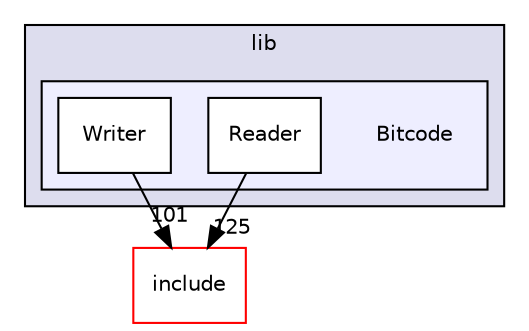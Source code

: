 digraph "lib/Bitcode" {
  bgcolor=transparent;
  compound=true
  node [ fontsize="10", fontname="Helvetica"];
  edge [ labelfontsize="10", labelfontname="Helvetica"];
  subgraph clusterdir_97aefd0d527b934f1d99a682da8fe6a9 {
    graph [ bgcolor="#ddddee", pencolor="black", label="lib" fontname="Helvetica", fontsize="10", URL="dir_97aefd0d527b934f1d99a682da8fe6a9.html"]
  subgraph clusterdir_749d2cb0e1eb5e5dffe5846f316219ac {
    graph [ bgcolor="#eeeeff", pencolor="black", label="" URL="dir_749d2cb0e1eb5e5dffe5846f316219ac.html"];
    dir_749d2cb0e1eb5e5dffe5846f316219ac [shape=plaintext label="Bitcode"];
    dir_fcbff22ffb1c32e0b2d670007a44faea [shape=box label="Reader" color="black" fillcolor="white" style="filled" URL="dir_fcbff22ffb1c32e0b2d670007a44faea.html"];
    dir_9a75624839d6068de89e921cb8d24d56 [shape=box label="Writer" color="black" fillcolor="white" style="filled" URL="dir_9a75624839d6068de89e921cb8d24d56.html"];
  }
  }
  dir_d44c64559bbebec7f509842c48db8b23 [shape=box label="include" color="red" URL="dir_d44c64559bbebec7f509842c48db8b23.html"];
  dir_fcbff22ffb1c32e0b2d670007a44faea->dir_d44c64559bbebec7f509842c48db8b23 [headlabel="125", labeldistance=1.5 headhref="dir_000034_000001.html"];
  dir_9a75624839d6068de89e921cb8d24d56->dir_d44c64559bbebec7f509842c48db8b23 [headlabel="101", labeldistance=1.5 headhref="dir_000035_000001.html"];
}
